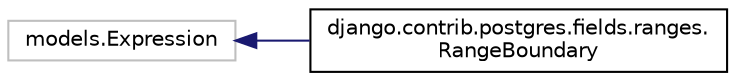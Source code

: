 digraph "Graphical Class Hierarchy"
{
 // LATEX_PDF_SIZE
  edge [fontname="Helvetica",fontsize="10",labelfontname="Helvetica",labelfontsize="10"];
  node [fontname="Helvetica",fontsize="10",shape=record];
  rankdir="LR";
  Node1510 [label="models.Expression",height=0.2,width=0.4,color="grey75", fillcolor="white", style="filled",tooltip=" "];
  Node1510 -> Node0 [dir="back",color="midnightblue",fontsize="10",style="solid",fontname="Helvetica"];
  Node0 [label="django.contrib.postgres.fields.ranges.\lRangeBoundary",height=0.2,width=0.4,color="black", fillcolor="white", style="filled",URL="$d2/dfb/classdjango_1_1contrib_1_1postgres_1_1fields_1_1ranges_1_1_range_boundary.html",tooltip=" "];
}
